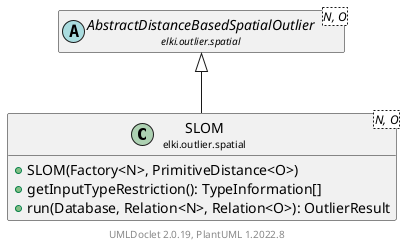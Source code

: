 @startuml
    remove .*\.(Instance|Par|Parameterizer|Factory)$
    set namespaceSeparator none
    hide empty fields
    hide empty methods

    class "<size:14>SLOM\n<size:10>elki.outlier.spatial" as elki.outlier.spatial.SLOM<N, O> [[SLOM.html]] {
        +SLOM(Factory<N>, PrimitiveDistance<O>)
        +getInputTypeRestriction(): TypeInformation[]
        +run(Database, Relation<N>, Relation<O>): OutlierResult
    }

    abstract class "<size:14>AbstractDistanceBasedSpatialOutlier\n<size:10>elki.outlier.spatial" as elki.outlier.spatial.AbstractDistanceBasedSpatialOutlier<N, O> [[AbstractDistanceBasedSpatialOutlier.html]]
    class "<size:14>SLOM.Par\n<size:10>elki.outlier.spatial" as elki.outlier.spatial.SLOM.Par<N, O>

    elki.outlier.spatial.AbstractDistanceBasedSpatialOutlier <|-- elki.outlier.spatial.SLOM
    elki.outlier.spatial.SLOM +-- elki.outlier.spatial.SLOM.Par

    center footer UMLDoclet 2.0.19, PlantUML 1.2022.8
@enduml
